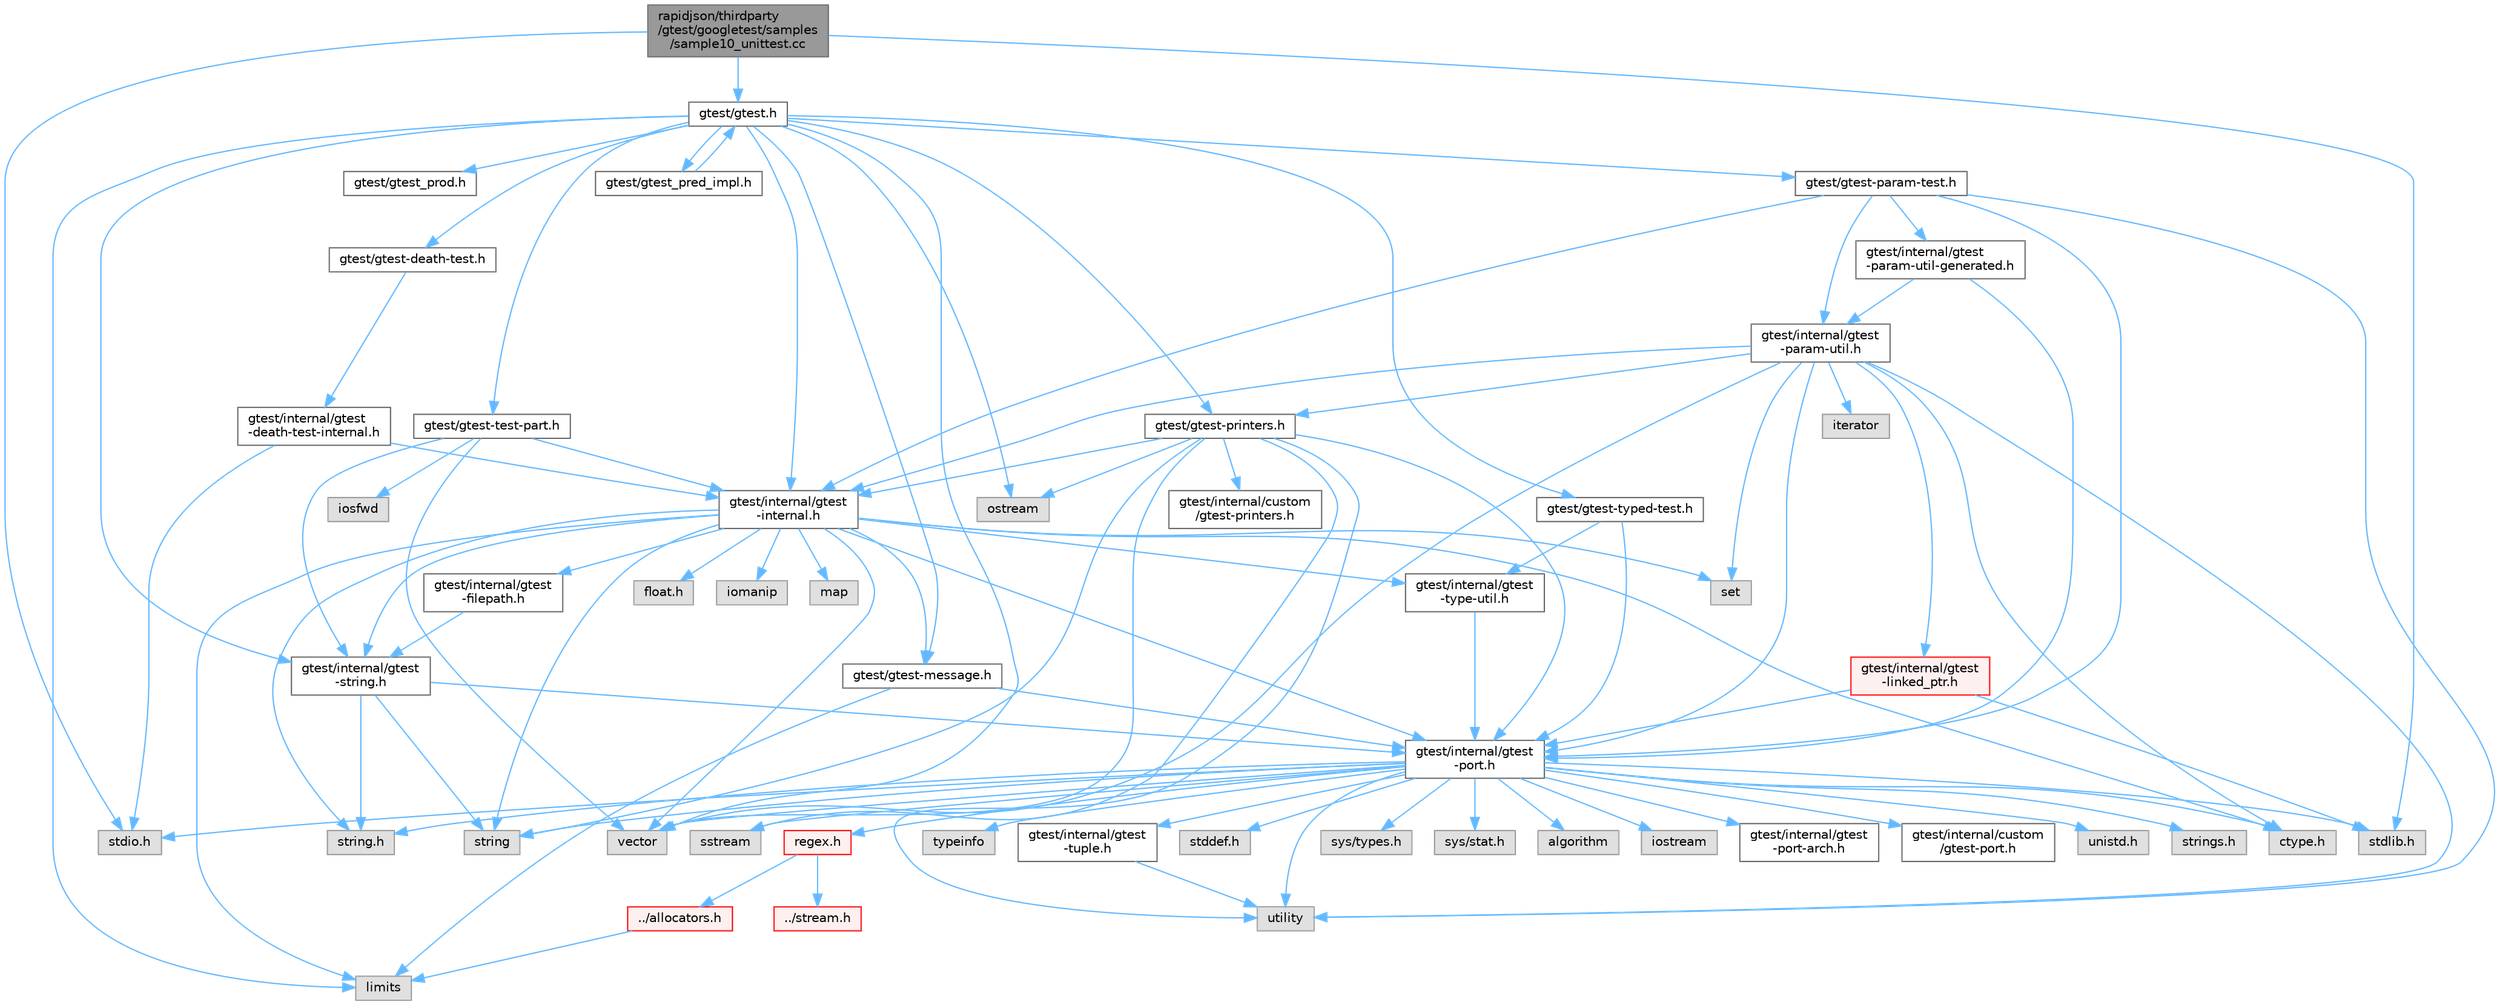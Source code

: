 digraph "rapidjson/thirdparty/gtest/googletest/samples/sample10_unittest.cc"
{
 // LATEX_PDF_SIZE
  bgcolor="transparent";
  edge [fontname=Helvetica,fontsize=10,labelfontname=Helvetica,labelfontsize=10];
  node [fontname=Helvetica,fontsize=10,shape=box,height=0.2,width=0.4];
  Node1 [id="Node000001",label="rapidjson/thirdparty\l/gtest/googletest/samples\l/sample10_unittest.cc",height=0.2,width=0.4,color="gray40", fillcolor="grey60", style="filled", fontcolor="black",tooltip=" "];
  Node1 -> Node2 [id="edge1_Node000001_Node000002",color="steelblue1",style="solid",tooltip=" "];
  Node2 [id="Node000002",label="stdio.h",height=0.2,width=0.4,color="grey60", fillcolor="#E0E0E0", style="filled",tooltip=" "];
  Node1 -> Node3 [id="edge2_Node000001_Node000003",color="steelblue1",style="solid",tooltip=" "];
  Node3 [id="Node000003",label="stdlib.h",height=0.2,width=0.4,color="grey60", fillcolor="#E0E0E0", style="filled",tooltip=" "];
  Node1 -> Node4 [id="edge3_Node000001_Node000004",color="steelblue1",style="solid",tooltip=" "];
  Node4 [id="Node000004",label="gtest/gtest.h",height=0.2,width=0.4,color="grey40", fillcolor="white", style="filled",URL="$gtest_8h.html",tooltip=" "];
  Node4 -> Node5 [id="edge4_Node000004_Node000005",color="steelblue1",style="solid",tooltip=" "];
  Node5 [id="Node000005",label="limits",height=0.2,width=0.4,color="grey60", fillcolor="#E0E0E0", style="filled",tooltip=" "];
  Node4 -> Node6 [id="edge5_Node000004_Node000006",color="steelblue1",style="solid",tooltip=" "];
  Node6 [id="Node000006",label="ostream",height=0.2,width=0.4,color="grey60", fillcolor="#E0E0E0", style="filled",tooltip=" "];
  Node4 -> Node7 [id="edge6_Node000004_Node000007",color="steelblue1",style="solid",tooltip=" "];
  Node7 [id="Node000007",label="vector",height=0.2,width=0.4,color="grey60", fillcolor="#E0E0E0", style="filled",tooltip=" "];
  Node4 -> Node8 [id="edge7_Node000004_Node000008",color="steelblue1",style="solid",tooltip=" "];
  Node8 [id="Node000008",label="gtest/internal/gtest\l-internal.h",height=0.2,width=0.4,color="grey40", fillcolor="white", style="filled",URL="$gtest-internal_8h.html",tooltip=" "];
  Node8 -> Node9 [id="edge8_Node000008_Node000009",color="steelblue1",style="solid",tooltip=" "];
  Node9 [id="Node000009",label="gtest/internal/gtest\l-port.h",height=0.2,width=0.4,color="grey40", fillcolor="white", style="filled",URL="$gtest-port_8h.html",tooltip=" "];
  Node9 -> Node10 [id="edge9_Node000009_Node000010",color="steelblue1",style="solid",tooltip=" "];
  Node10 [id="Node000010",label="ctype.h",height=0.2,width=0.4,color="grey60", fillcolor="#E0E0E0", style="filled",tooltip=" "];
  Node9 -> Node11 [id="edge10_Node000009_Node000011",color="steelblue1",style="solid",tooltip=" "];
  Node11 [id="Node000011",label="stddef.h",height=0.2,width=0.4,color="grey60", fillcolor="#E0E0E0", style="filled",tooltip=" "];
  Node9 -> Node3 [id="edge11_Node000009_Node000003",color="steelblue1",style="solid",tooltip=" "];
  Node9 -> Node2 [id="edge12_Node000009_Node000002",color="steelblue1",style="solid",tooltip=" "];
  Node9 -> Node12 [id="edge13_Node000009_Node000012",color="steelblue1",style="solid",tooltip=" "];
  Node12 [id="Node000012",label="string.h",height=0.2,width=0.4,color="grey60", fillcolor="#E0E0E0", style="filled",tooltip=" "];
  Node9 -> Node13 [id="edge14_Node000009_Node000013",color="steelblue1",style="solid",tooltip=" "];
  Node13 [id="Node000013",label="sys/types.h",height=0.2,width=0.4,color="grey60", fillcolor="#E0E0E0", style="filled",tooltip=" "];
  Node9 -> Node14 [id="edge15_Node000009_Node000014",color="steelblue1",style="solid",tooltip=" "];
  Node14 [id="Node000014",label="sys/stat.h",height=0.2,width=0.4,color="grey60", fillcolor="#E0E0E0", style="filled",tooltip=" "];
  Node9 -> Node15 [id="edge16_Node000009_Node000015",color="steelblue1",style="solid",tooltip=" "];
  Node15 [id="Node000015",label="string",height=0.2,width=0.4,color="grey60", fillcolor="#E0E0E0", style="filled",tooltip=" "];
  Node9 -> Node16 [id="edge17_Node000009_Node000016",color="steelblue1",style="solid",tooltip=" "];
  Node16 [id="Node000016",label="algorithm",height=0.2,width=0.4,color="grey60", fillcolor="#E0E0E0", style="filled",tooltip=" "];
  Node9 -> Node17 [id="edge18_Node000009_Node000017",color="steelblue1",style="solid",tooltip=" "];
  Node17 [id="Node000017",label="iostream",height=0.2,width=0.4,color="grey60", fillcolor="#E0E0E0", style="filled",tooltip=" "];
  Node9 -> Node18 [id="edge19_Node000009_Node000018",color="steelblue1",style="solid",tooltip=" "];
  Node18 [id="Node000018",label="sstream",height=0.2,width=0.4,color="grey60", fillcolor="#E0E0E0", style="filled",tooltip=" "];
  Node9 -> Node19 [id="edge20_Node000009_Node000019",color="steelblue1",style="solid",tooltip=" "];
  Node19 [id="Node000019",label="utility",height=0.2,width=0.4,color="grey60", fillcolor="#E0E0E0", style="filled",tooltip=" "];
  Node9 -> Node7 [id="edge21_Node000009_Node000007",color="steelblue1",style="solid",tooltip=" "];
  Node9 -> Node20 [id="edge22_Node000009_Node000020",color="steelblue1",style="solid",tooltip=" "];
  Node20 [id="Node000020",label="gtest/internal/gtest\l-port-arch.h",height=0.2,width=0.4,color="grey40", fillcolor="white", style="filled",URL="$gtest-port-arch_8h.html",tooltip=" "];
  Node9 -> Node21 [id="edge23_Node000009_Node000021",color="steelblue1",style="solid",tooltip=" "];
  Node21 [id="Node000021",label="gtest/internal/custom\l/gtest-port.h",height=0.2,width=0.4,color="grey40", fillcolor="white", style="filled",URL="$custom_2gtest-port_8h.html",tooltip=" "];
  Node9 -> Node22 [id="edge24_Node000009_Node000022",color="steelblue1",style="solid",tooltip=" "];
  Node22 [id="Node000022",label="unistd.h",height=0.2,width=0.4,color="grey60", fillcolor="#E0E0E0", style="filled",tooltip=" "];
  Node9 -> Node23 [id="edge25_Node000009_Node000023",color="steelblue1",style="solid",tooltip=" "];
  Node23 [id="Node000023",label="strings.h",height=0.2,width=0.4,color="grey60", fillcolor="#E0E0E0", style="filled",tooltip=" "];
  Node9 -> Node24 [id="edge26_Node000009_Node000024",color="steelblue1",style="solid",tooltip=" "];
  Node24 [id="Node000024",label="regex.h",height=0.2,width=0.4,color="red", fillcolor="#FFF0F0", style="filled",URL="$regex_8h.html",tooltip=" "];
  Node24 -> Node25 [id="edge27_Node000024_Node000025",color="steelblue1",style="solid",tooltip=" "];
  Node25 [id="Node000025",label="../allocators.h",height=0.2,width=0.4,color="red", fillcolor="#FFF0F0", style="filled",URL="$allocators_8h.html",tooltip=" "];
  Node25 -> Node5 [id="edge28_Node000025_Node000005",color="steelblue1",style="solid",tooltip=" "];
  Node24 -> Node32 [id="edge29_Node000024_Node000032",color="steelblue1",style="solid",tooltip=" "];
  Node32 [id="Node000032",label="../stream.h",height=0.2,width=0.4,color="red", fillcolor="#FFF0F0", style="filled",URL="$stream_8h.html",tooltip=" "];
  Node9 -> Node37 [id="edge30_Node000009_Node000037",color="steelblue1",style="solid",tooltip=" "];
  Node37 [id="Node000037",label="typeinfo",height=0.2,width=0.4,color="grey60", fillcolor="#E0E0E0", style="filled",tooltip=" "];
  Node9 -> Node38 [id="edge31_Node000009_Node000038",color="steelblue1",style="solid",tooltip=" "];
  Node38 [id="Node000038",label="gtest/internal/gtest\l-tuple.h",height=0.2,width=0.4,color="grey40", fillcolor="white", style="filled",URL="$gtest-tuple_8h.html",tooltip=" "];
  Node38 -> Node19 [id="edge32_Node000038_Node000019",color="steelblue1",style="solid",tooltip=" "];
  Node8 -> Node10 [id="edge33_Node000008_Node000010",color="steelblue1",style="solid",tooltip=" "];
  Node8 -> Node39 [id="edge34_Node000008_Node000039",color="steelblue1",style="solid",tooltip=" "];
  Node39 [id="Node000039",label="float.h",height=0.2,width=0.4,color="grey60", fillcolor="#E0E0E0", style="filled",tooltip=" "];
  Node8 -> Node12 [id="edge35_Node000008_Node000012",color="steelblue1",style="solid",tooltip=" "];
  Node8 -> Node40 [id="edge36_Node000008_Node000040",color="steelblue1",style="solid",tooltip=" "];
  Node40 [id="Node000040",label="iomanip",height=0.2,width=0.4,color="grey60", fillcolor="#E0E0E0", style="filled",tooltip=" "];
  Node8 -> Node5 [id="edge37_Node000008_Node000005",color="steelblue1",style="solid",tooltip=" "];
  Node8 -> Node41 [id="edge38_Node000008_Node000041",color="steelblue1",style="solid",tooltip=" "];
  Node41 [id="Node000041",label="map",height=0.2,width=0.4,color="grey60", fillcolor="#E0E0E0", style="filled",tooltip=" "];
  Node8 -> Node42 [id="edge39_Node000008_Node000042",color="steelblue1",style="solid",tooltip=" "];
  Node42 [id="Node000042",label="set",height=0.2,width=0.4,color="grey60", fillcolor="#E0E0E0", style="filled",tooltip=" "];
  Node8 -> Node15 [id="edge40_Node000008_Node000015",color="steelblue1",style="solid",tooltip=" "];
  Node8 -> Node7 [id="edge41_Node000008_Node000007",color="steelblue1",style="solid",tooltip=" "];
  Node8 -> Node43 [id="edge42_Node000008_Node000043",color="steelblue1",style="solid",tooltip=" "];
  Node43 [id="Node000043",label="gtest/gtest-message.h",height=0.2,width=0.4,color="grey40", fillcolor="white", style="filled",URL="$gtest-message_8h.html",tooltip=" "];
  Node43 -> Node5 [id="edge43_Node000043_Node000005",color="steelblue1",style="solid",tooltip=" "];
  Node43 -> Node9 [id="edge44_Node000043_Node000009",color="steelblue1",style="solid",tooltip=" "];
  Node8 -> Node44 [id="edge45_Node000008_Node000044",color="steelblue1",style="solid",tooltip=" "];
  Node44 [id="Node000044",label="gtest/internal/gtest\l-filepath.h",height=0.2,width=0.4,color="grey40", fillcolor="white", style="filled",URL="$gtest-filepath_8h.html",tooltip=" "];
  Node44 -> Node45 [id="edge46_Node000044_Node000045",color="steelblue1",style="solid",tooltip=" "];
  Node45 [id="Node000045",label="gtest/internal/gtest\l-string.h",height=0.2,width=0.4,color="grey40", fillcolor="white", style="filled",URL="$gtest-string_8h.html",tooltip=" "];
  Node45 -> Node12 [id="edge47_Node000045_Node000012",color="steelblue1",style="solid",tooltip=" "];
  Node45 -> Node15 [id="edge48_Node000045_Node000015",color="steelblue1",style="solid",tooltip=" "];
  Node45 -> Node9 [id="edge49_Node000045_Node000009",color="steelblue1",style="solid",tooltip=" "];
  Node8 -> Node45 [id="edge50_Node000008_Node000045",color="steelblue1",style="solid",tooltip=" "];
  Node8 -> Node46 [id="edge51_Node000008_Node000046",color="steelblue1",style="solid",tooltip=" "];
  Node46 [id="Node000046",label="gtest/internal/gtest\l-type-util.h",height=0.2,width=0.4,color="grey40", fillcolor="white", style="filled",URL="$gtest-type-util_8h.html",tooltip=" "];
  Node46 -> Node9 [id="edge52_Node000046_Node000009",color="steelblue1",style="solid",tooltip=" "];
  Node4 -> Node45 [id="edge53_Node000004_Node000045",color="steelblue1",style="solid",tooltip=" "];
  Node4 -> Node47 [id="edge54_Node000004_Node000047",color="steelblue1",style="solid",tooltip=" "];
  Node47 [id="Node000047",label="gtest/gtest-death-test.h",height=0.2,width=0.4,color="grey40", fillcolor="white", style="filled",URL="$gtest-death-test_8h.html",tooltip=" "];
  Node47 -> Node48 [id="edge55_Node000047_Node000048",color="steelblue1",style="solid",tooltip=" "];
  Node48 [id="Node000048",label="gtest/internal/gtest\l-death-test-internal.h",height=0.2,width=0.4,color="grey40", fillcolor="white", style="filled",URL="$gtest-death-test-internal_8h.html",tooltip=" "];
  Node48 -> Node8 [id="edge56_Node000048_Node000008",color="steelblue1",style="solid",tooltip=" "];
  Node48 -> Node2 [id="edge57_Node000048_Node000002",color="steelblue1",style="solid",tooltip=" "];
  Node4 -> Node43 [id="edge58_Node000004_Node000043",color="steelblue1",style="solid",tooltip=" "];
  Node4 -> Node49 [id="edge59_Node000004_Node000049",color="steelblue1",style="solid",tooltip=" "];
  Node49 [id="Node000049",label="gtest/gtest-param-test.h",height=0.2,width=0.4,color="grey40", fillcolor="white", style="filled",URL="$gtest-param-test_8h.html",tooltip=" "];
  Node49 -> Node9 [id="edge60_Node000049_Node000009",color="steelblue1",style="solid",tooltip=" "];
  Node49 -> Node19 [id="edge61_Node000049_Node000019",color="steelblue1",style="solid",tooltip=" "];
  Node49 -> Node8 [id="edge62_Node000049_Node000008",color="steelblue1",style="solid",tooltip=" "];
  Node49 -> Node50 [id="edge63_Node000049_Node000050",color="steelblue1",style="solid",tooltip=" "];
  Node50 [id="Node000050",label="gtest/internal/gtest\l-param-util.h",height=0.2,width=0.4,color="grey40", fillcolor="white", style="filled",URL="$gtest-param-util_8h.html",tooltip=" "];
  Node50 -> Node10 [id="edge64_Node000050_Node000010",color="steelblue1",style="solid",tooltip=" "];
  Node50 -> Node51 [id="edge65_Node000050_Node000051",color="steelblue1",style="solid",tooltip=" "];
  Node51 [id="Node000051",label="iterator",height=0.2,width=0.4,color="grey60", fillcolor="#E0E0E0", style="filled",tooltip=" "];
  Node50 -> Node42 [id="edge66_Node000050_Node000042",color="steelblue1",style="solid",tooltip=" "];
  Node50 -> Node19 [id="edge67_Node000050_Node000019",color="steelblue1",style="solid",tooltip=" "];
  Node50 -> Node7 [id="edge68_Node000050_Node000007",color="steelblue1",style="solid",tooltip=" "];
  Node50 -> Node8 [id="edge69_Node000050_Node000008",color="steelblue1",style="solid",tooltip=" "];
  Node50 -> Node52 [id="edge70_Node000050_Node000052",color="steelblue1",style="solid",tooltip=" "];
  Node52 [id="Node000052",label="gtest/internal/gtest\l-linked_ptr.h",height=0.2,width=0.4,color="red", fillcolor="#FFF0F0", style="filled",URL="$gtest-linked__ptr_8h.html",tooltip=" "];
  Node52 -> Node3 [id="edge71_Node000052_Node000003",color="steelblue1",style="solid",tooltip=" "];
  Node52 -> Node9 [id="edge72_Node000052_Node000009",color="steelblue1",style="solid",tooltip=" "];
  Node50 -> Node9 [id="edge73_Node000050_Node000009",color="steelblue1",style="solid",tooltip=" "];
  Node50 -> Node54 [id="edge74_Node000050_Node000054",color="steelblue1",style="solid",tooltip=" "];
  Node54 [id="Node000054",label="gtest/gtest-printers.h",height=0.2,width=0.4,color="grey40", fillcolor="white", style="filled",URL="$gtest-printers_8h.html",tooltip=" "];
  Node54 -> Node6 [id="edge75_Node000054_Node000006",color="steelblue1",style="solid",tooltip=" "];
  Node54 -> Node18 [id="edge76_Node000054_Node000018",color="steelblue1",style="solid",tooltip=" "];
  Node54 -> Node15 [id="edge77_Node000054_Node000015",color="steelblue1",style="solid",tooltip=" "];
  Node54 -> Node19 [id="edge78_Node000054_Node000019",color="steelblue1",style="solid",tooltip=" "];
  Node54 -> Node7 [id="edge79_Node000054_Node000007",color="steelblue1",style="solid",tooltip=" "];
  Node54 -> Node9 [id="edge80_Node000054_Node000009",color="steelblue1",style="solid",tooltip=" "];
  Node54 -> Node8 [id="edge81_Node000054_Node000008",color="steelblue1",style="solid",tooltip=" "];
  Node54 -> Node55 [id="edge82_Node000054_Node000055",color="steelblue1",style="solid",tooltip=" "];
  Node55 [id="Node000055",label="gtest/internal/custom\l/gtest-printers.h",height=0.2,width=0.4,color="grey40", fillcolor="white", style="filled",URL="$internal_2custom_2gtest-printers_8h.html",tooltip=" "];
  Node49 -> Node56 [id="edge83_Node000049_Node000056",color="steelblue1",style="solid",tooltip=" "];
  Node56 [id="Node000056",label="gtest/internal/gtest\l-param-util-generated.h",height=0.2,width=0.4,color="grey40", fillcolor="white", style="filled",URL="$gtest-param-util-generated_8h.html",tooltip=" "];
  Node56 -> Node50 [id="edge84_Node000056_Node000050",color="steelblue1",style="solid",tooltip=" "];
  Node56 -> Node9 [id="edge85_Node000056_Node000009",color="steelblue1",style="solid",tooltip=" "];
  Node4 -> Node54 [id="edge86_Node000004_Node000054",color="steelblue1",style="solid",tooltip=" "];
  Node4 -> Node57 [id="edge87_Node000004_Node000057",color="steelblue1",style="solid",tooltip=" "];
  Node57 [id="Node000057",label="gtest/gtest_prod.h",height=0.2,width=0.4,color="grey40", fillcolor="white", style="filled",URL="$gtest__prod_8h.html",tooltip=" "];
  Node4 -> Node58 [id="edge88_Node000004_Node000058",color="steelblue1",style="solid",tooltip=" "];
  Node58 [id="Node000058",label="gtest/gtest-test-part.h",height=0.2,width=0.4,color="grey40", fillcolor="white", style="filled",URL="$gtest-test-part_8h.html",tooltip=" "];
  Node58 -> Node59 [id="edge89_Node000058_Node000059",color="steelblue1",style="solid",tooltip=" "];
  Node59 [id="Node000059",label="iosfwd",height=0.2,width=0.4,color="grey60", fillcolor="#E0E0E0", style="filled",tooltip=" "];
  Node58 -> Node7 [id="edge90_Node000058_Node000007",color="steelblue1",style="solid",tooltip=" "];
  Node58 -> Node8 [id="edge91_Node000058_Node000008",color="steelblue1",style="solid",tooltip=" "];
  Node58 -> Node45 [id="edge92_Node000058_Node000045",color="steelblue1",style="solid",tooltip=" "];
  Node4 -> Node60 [id="edge93_Node000004_Node000060",color="steelblue1",style="solid",tooltip=" "];
  Node60 [id="Node000060",label="gtest/gtest-typed-test.h",height=0.2,width=0.4,color="grey40", fillcolor="white", style="filled",URL="$gtest-typed-test_8h.html",tooltip=" "];
  Node60 -> Node9 [id="edge94_Node000060_Node000009",color="steelblue1",style="solid",tooltip=" "];
  Node60 -> Node46 [id="edge95_Node000060_Node000046",color="steelblue1",style="solid",tooltip=" "];
  Node4 -> Node61 [id="edge96_Node000004_Node000061",color="steelblue1",style="solid",tooltip=" "];
  Node61 [id="Node000061",label="gtest/gtest_pred_impl.h",height=0.2,width=0.4,color="grey40", fillcolor="white", style="filled",URL="$gtest__pred__impl_8h.html",tooltip=" "];
  Node61 -> Node4 [id="edge97_Node000061_Node000004",color="steelblue1",style="solid",tooltip=" "];
}
